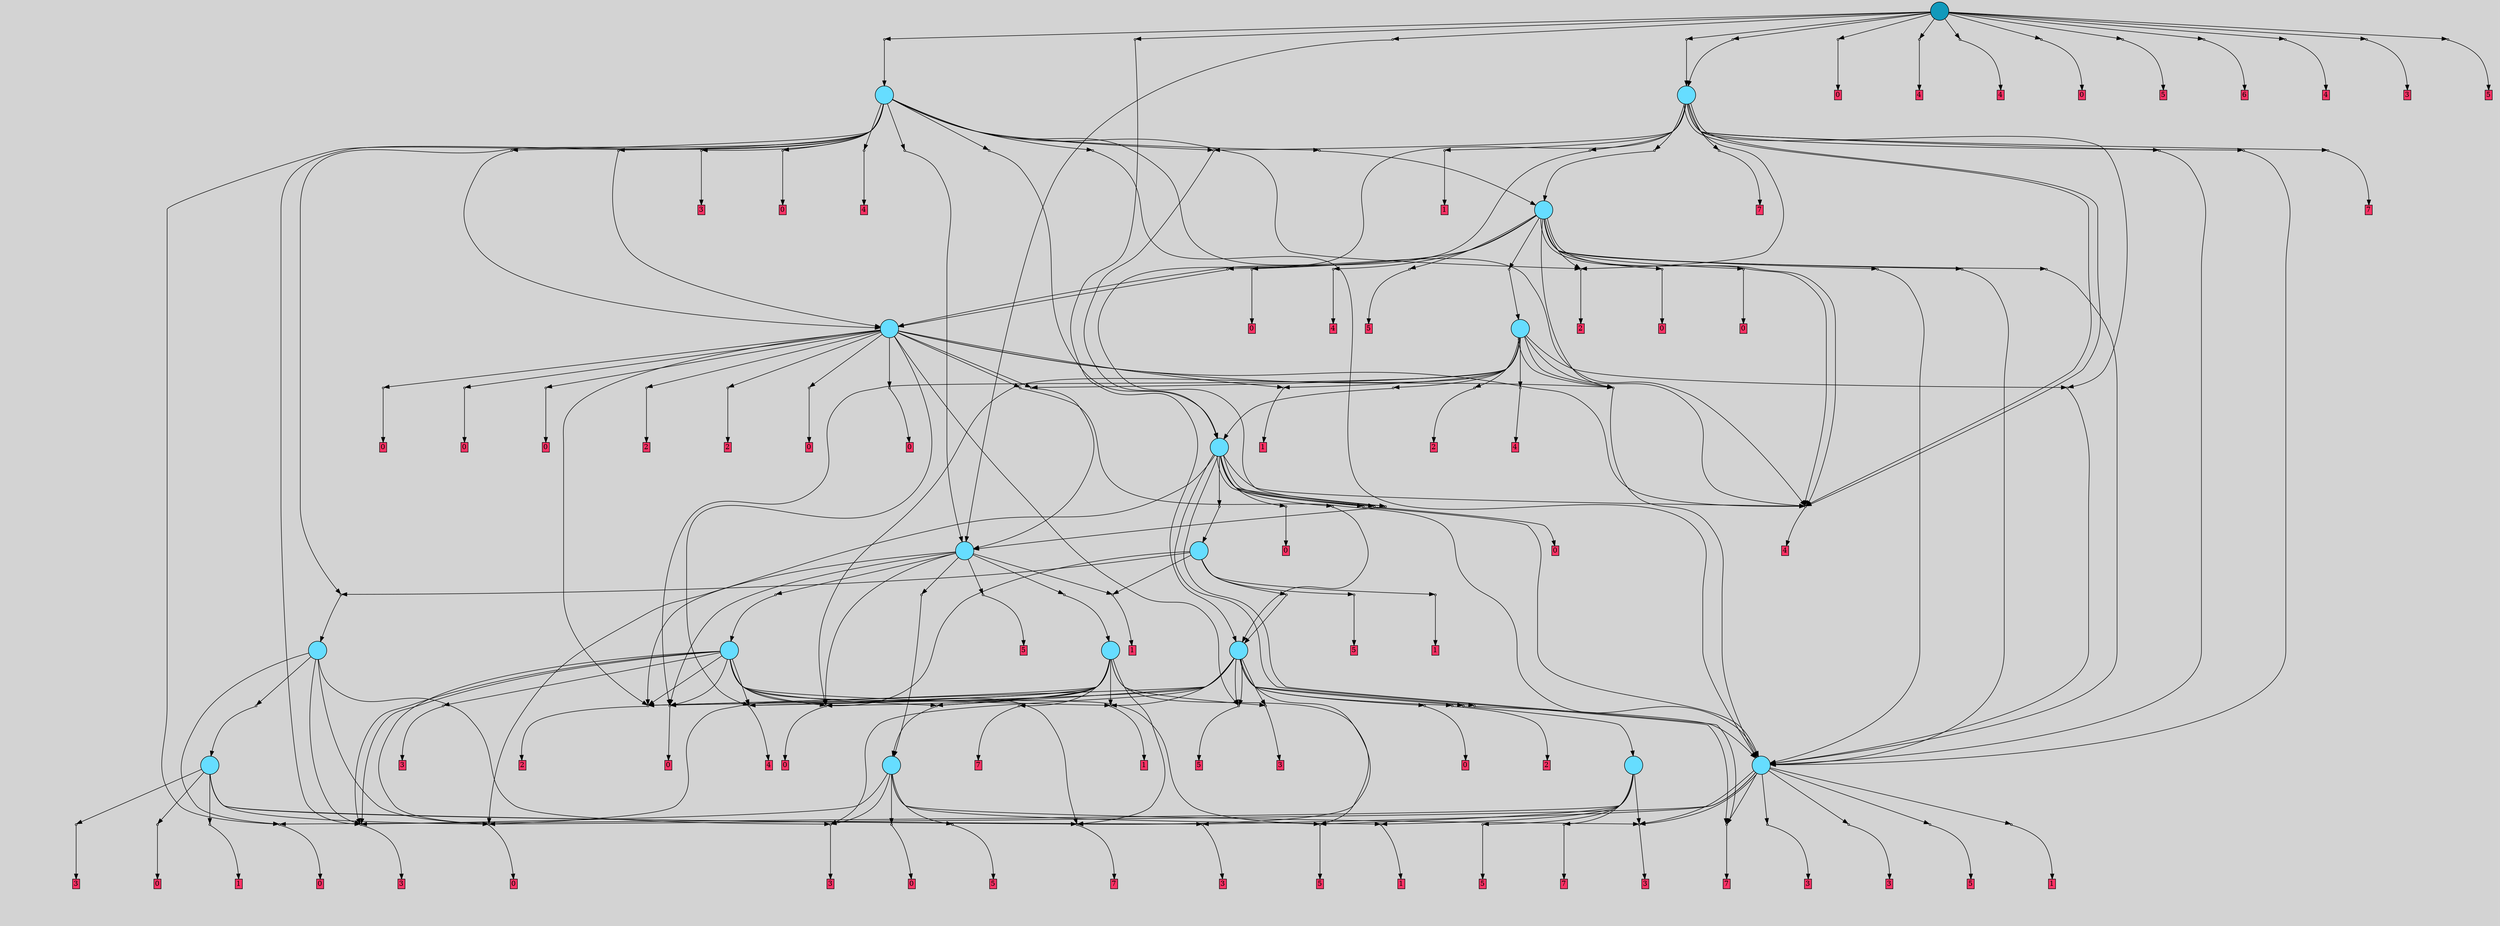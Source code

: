 // File exported with GEGELATI v1.3.1
// On the 2024-07-13 16:26:08
// With the MARL::MarlTPGGraphDotExporter
digraph{
	graph[pad = "0.212, 0.055" bgcolor = lightgray]
	node[shape=circle style = filled label = ""]
		T7212 [fillcolor="#66ddff"]
		T7218 [fillcolor="#66ddff"]
		T7222 [fillcolor="#66ddff"]
		T7228 [fillcolor="#66ddff"]
		T7237 [fillcolor="#66ddff"]
		T7238 [fillcolor="#66ddff"]
		T7244 [fillcolor="#66ddff"]
		T7245 [fillcolor="#66ddff"]
		T7258 [fillcolor="#66ddff"]
		T7279 [fillcolor="#66ddff"]
		T7359 [fillcolor="#66ddff"]
		T7450 [fillcolor="#66ddff"]
		T7484 [fillcolor="#66ddff"]
		T7624 [fillcolor="#66ddff"]
		T7758 [fillcolor="#66ddff"]
		T7808 [fillcolor="#66ddff"]
		T8063 [fillcolor="#1199bb"]
		P40107 [fillcolor="#cccccc" shape=point] //
		I40107 [shape=box style=invis label="1|6&0|0#1|4&#92;n0|4&3|6#2|5&#92;n2|3&2|0#2|2&#92;n1|2&4|4#1|5&#92;n7|6&2|7#1|2&#92;n3|0&2|0#0|3&#92;n5|7&2|4#1|7&#92;n4|7&1|0#4|6&#92;n5|4&3|6#4|6&#92;n8|1&3|0#1|7&#92;n"]
		P40107 -> I40107[style=invis]
		A30561 [fillcolor="#ff3366" shape=box margin=0.03 width=0 height=0 label="3"]
		T7212 -> P40107 -> A30561
		P40108 [fillcolor="#cccccc" shape=point] //
		I40108 [shape=box style=invis label="5|4&4|7#4|5&#92;n1|0&4|1#3|1&#92;n1|0&3|1#0|5&#92;n1|3&0|1#4|2&#92;n"]
		P40108 -> I40108[style=invis]
		A30562 [fillcolor="#ff3366" shape=box margin=0.03 width=0 height=0 label="1"]
		T7212 -> P40108 -> A30562
		P40109 [fillcolor="#cccccc" shape=point] //
		I40109 [shape=box style=invis label="6|6&0|4#4|4&#92;n3|5&1|7#1|2&#92;n0|7&4|1#4|5&#92;n2|0&2|7#1|6&#92;n"]
		P40109 -> I40109[style=invis]
		A30563 [fillcolor="#ff3366" shape=box margin=0.03 width=0 height=0 label="0"]
		T7212 -> P40109 -> A30563
		P40110 [fillcolor="#cccccc" shape=point] //
		I40110 [shape=box style=invis label="1|6&0|0#1|4&#92;n2|3&2|0#2|2&#92;n1|1&2|1#3|3&#92;n8|1&3|0#1|7&#92;n7|6&2|7#1|2&#92;n3|0&2|0#0|3&#92;n5|7&2|4#1|7&#92;n4|5&1|0#4|6&#92;n5|4&3|6#4|6&#92;n1|2&4|4#1|5&#92;n"]
		P40110 -> I40110[style=invis]
		A30564 [fillcolor="#ff3366" shape=box margin=0.03 width=0 height=0 label="3"]
		T7212 -> P40110 -> A30564
		P40111 [fillcolor="#cccccc" shape=point] //
		I40111 [shape=box style=invis label="7|1&3|4#0|4&#92;n5|0&0|4#0|6&#92;n"]
		P40111 -> I40111[style=invis]
		A30565 [fillcolor="#ff3366" shape=box margin=0.03 width=0 height=0 label="5"]
		T7212 -> P40111 -> A30565
		P40112 [fillcolor="#cccccc" shape=point] //
		I40112 [shape=box style=invis label="2|3&1|3#0|5&#92;n1|0&3|5#1|1&#92;n3|7&4|7#1|3&#92;n6|3&1|7#3|7&#92;n8|3&3|6#4|5&#92;n7|6&0|7#0|5&#92;n6|6&4|1#4|0&#92;n7|0&2|5#2|2&#92;n0|4&1|3#0|0&#92;n"]
		P40112 -> I40112[style=invis]
		A30566 [fillcolor="#ff3366" shape=box margin=0.03 width=0 height=0 label="3"]
		T7212 -> P40112 -> A30566
		P40113 [fillcolor="#cccccc" shape=point] //
		I40113 [shape=box style=invis label="0|5&1|2#4|7&#92;n5|4&4|7#4|5&#92;n1|6&0|1#4|2&#92;n1|0&3|1#0|5&#92;n1|0&4|1#3|1&#92;n"]
		P40113 -> I40113[style=invis]
		A30567 [fillcolor="#ff3366" shape=box margin=0.03 width=0 height=0 label="1"]
		T7218 -> P40113 -> A30567
		P40114 [fillcolor="#cccccc" shape=point] //
		I40114 [shape=box style=invis label="0|7&4|1#1|5&#92;n8|2&3|1#2|7&#92;n6|6&0|4#4|4&#92;n2|0&2|7#3|6&#92;n1|6&3|6#2|0&#92;n0|5&1|7#1|2&#92;n"]
		P40114 -> I40114[style=invis]
		A30568 [fillcolor="#ff3366" shape=box margin=0.03 width=0 height=0 label="0"]
		T7218 -> P40114 -> A30568
		P40115 [fillcolor="#cccccc" shape=point] //
		I40115 [shape=box style=invis label="0|7&4|1#1|5&#92;n8|2&3|1#2|7&#92;n0|5&1|7#1|2&#92;n2|0&2|7#1|6&#92;n6|6&0|4#4|4&#92;n"]
		P40115 -> I40115[style=invis]
		A30569 [fillcolor="#ff3366" shape=box margin=0.03 width=0 height=0 label="0"]
		T7218 -> P40115 -> A30569
		P40116 [fillcolor="#cccccc" shape=point] //
		I40116 [shape=box style=invis label="1|5&1|2#2|4&#92;n4|1&3|7#4|5&#92;n3|4&1|4#1|2&#92;n3|0&3|0#1|5&#92;n4|4&4|6#4|6&#92;n7|0&2|1#3|3&#92;n6|6&0|5#3|4&#92;n8|5&2|3#4|1&#92;n1|6&0|3#1|3&#92;n1|3&1|4#4|5&#92;n"]
		P40116 -> I40116[style=invis]
		A30570 [fillcolor="#ff3366" shape=box margin=0.03 width=0 height=0 label="7"]
		T7218 -> P40116 -> A30570
		P40117 [fillcolor="#cccccc" shape=point] //
		I40117 [shape=box style=invis label="0|4&2|6#2|5&#92;n4|7&1|0#4|6&#92;n2|3&2|0#2|2&#92;n1|2&4|1#1|5&#92;n2|0&2|5#4|6&#92;n7|6&2|7#1|7&#92;n8|7&4|6#1|1&#92;n5|7&4|4#1|7&#92;n5|4&3|6#4|6&#92;n6|1&3|0#1|7&#92;n"]
		P40117 -> I40117[style=invis]
		A30571 [fillcolor="#ff3366" shape=box margin=0.03 width=0 height=0 label="3"]
		T7218 -> P40117 -> A30571
		P40118 [fillcolor="#cccccc" shape=point] //
		I40118 [shape=box style=invis label="7|5&1|0#1|5&#92;n5|7&2|2#1|4&#92;n7|7&4|7#2|6&#92;n4|6&2|1#4|1&#92;n0|6&2|1#3|4&#92;n0|5&2|5#3|2&#92;n0|5&0|7#1|7&#92;n8|3&1|0#3|4&#92;n"]
		P40118 -> I40118[style=invis]
		A30572 [fillcolor="#ff3366" shape=box margin=0.03 width=0 height=0 label="3"]
		T7218 -> P40118 -> A30572
		T7222 -> P40112
		P40119 [fillcolor="#cccccc" shape=point] //
		I40119 [shape=box style=invis label="0|0&0|3#4|2&#92;n2|3&0|0#3|4&#92;n5|1&2|4#1|3&#92;n"]
		P40119 -> I40119[style=invis]
		A30573 [fillcolor="#ff3366" shape=box margin=0.03 width=0 height=0 label="5"]
		T7222 -> P40119 -> A30573
		P40120 [fillcolor="#cccccc" shape=point] //
		I40120 [shape=box style=invis label="5|0&0|5#0|6&#92;n8|2&2|4#1|0&#92;n7|1&3|4#0|4&#92;n"]
		P40120 -> I40120[style=invis]
		A30574 [fillcolor="#ff3366" shape=box margin=0.03 width=0 height=0 label="5"]
		T7222 -> P40120 -> A30574
		P40121 [fillcolor="#cccccc" shape=point] //
		I40121 [shape=box style=invis label="0|7&4|1#1|5&#92;n8|2&3|1#2|7&#92;n7|5&1|7#1|2&#92;n6|6&0|4#4|4&#92;n2|0&2|7#1|6&#92;n"]
		P40121 -> I40121[style=invis]
		A30575 [fillcolor="#ff3366" shape=box margin=0.03 width=0 height=0 label="0"]
		T7222 -> P40121 -> A30575
		T7222 -> P40108
		P40122 [fillcolor="#cccccc" shape=point] //
		I40122 [shape=box style=invis label="5|7&0|1#1|0&#92;n6|0&2|3#4|7&#92;n8|0&2|2#0|7&#92;n5|0&1|5#0|5&#92;n8|3&2|1#2|5&#92;n"]
		P40122 -> I40122[style=invis]
		A30576 [fillcolor="#ff3366" shape=box margin=0.03 width=0 height=0 label="7"]
		T7222 -> P40122 -> A30576
		P40123 [fillcolor="#cccccc" shape=point] //
		I40123 [shape=box style=invis label="1|0&3|1#0|5&#92;n1|0&4|1#3|6&#92;n"]
		P40123 -> I40123[style=invis]
		T7228 -> P40123 -> T7218
		T7228 -> P40107
		T7228 -> P40110
		T7228 -> P40115
		T7228 -> P40121
		P40124 [fillcolor="#cccccc" shape=point] //
		I40124 [shape=box style=invis label="1|5&1|2#2|4&#92;n4|1&3|7#4|5&#92;n6|6&0|5#3|4&#92;n3|0&3|0#1|5&#92;n4|4&4|6#4|6&#92;n7|0&2|1#3|3&#92;n3|4&1|4#1|2&#92;n8|5&2|3#4|1&#92;n1|7&0|3#1|3&#92;n1|3&1|4#4|5&#92;n"]
		P40124 -> I40124[style=invis]
		A30577 [fillcolor="#ff3366" shape=box margin=0.03 width=0 height=0 label="7"]
		T7237 -> P40124 -> A30577
		P40125 [fillcolor="#cccccc" shape=point] //
		I40125 [shape=box style=invis label="1|0&4|1#3|0&#92;n1|5&1|5#3|5&#92;n4|6&3|7#3|7&#92;n1|0&3|1#0|5&#92;n5|4&4|7#4|5&#92;n0|5&1|2#4|7&#92;n"]
		P40125 -> I40125[style=invis]
		A30578 [fillcolor="#ff3366" shape=box margin=0.03 width=0 height=0 label="1"]
		T7237 -> P40125 -> A30578
		P40126 [fillcolor="#cccccc" shape=point] //
		I40126 [shape=box style=invis label="0|7&4|1#1|5&#92;n8|2&3|1#2|7&#92;n6|6&0|4#4|4&#92;n1|6&3|6#2|0&#92;n2|0&2|7#3|0&#92;n0|5&1|7#1|2&#92;n"]
		P40126 -> I40126[style=invis]
		A30579 [fillcolor="#ff3366" shape=box margin=0.03 width=0 height=0 label="0"]
		T7237 -> P40126 -> A30579
		P40127 [fillcolor="#cccccc" shape=point] //
		I40127 [shape=box style=invis label="7|2&3|1#2|7&#92;n6|6&0|4#4|4&#92;n6|4&3|4#3|0&#92;n2|6&2|7#1|6&#92;n0|7&4|1#1|5&#92;n"]
		P40127 -> I40127[style=invis]
		A30580 [fillcolor="#ff3366" shape=box margin=0.03 width=0 height=0 label="0"]
		T7237 -> P40127 -> A30580
		P40128 [fillcolor="#cccccc" shape=point] //
		I40128 [shape=box style=invis label="6|0&2|3#4|7&#92;n5|7&0|4#1|0&#92;n8|0&2|2#0|7&#92;n"]
		P40128 -> I40128[style=invis]
		A30581 [fillcolor="#ff3366" shape=box margin=0.03 width=0 height=0 label="4"]
		T7237 -> P40128 -> A30581
		T7237 -> P40116
		P40129 [fillcolor="#cccccc" shape=point] //
		I40129 [shape=box style=invis label="7|6&1|4#1|6&#92;n1|0&3|5#1|1&#92;n3|7&4|7#1|3&#92;n6|3&1|7#3|7&#92;n7|6&0|7#0|7&#92;n8|3&3|6#4|5&#92;n6|6&4|1#4|0&#92;n7|0&2|5#2|2&#92;n0|4&1|3#0|0&#92;n"]
		P40129 -> I40129[style=invis]
		A30582 [fillcolor="#ff3366" shape=box margin=0.03 width=0 height=0 label="3"]
		T7237 -> P40129 -> A30582
		P40130 [fillcolor="#cccccc" shape=point] //
		I40130 [shape=box style=invis label="1|6&0|0#1|4&#92;n3|0&2|0#0|3&#92;n1|1&2|1#3|3&#92;n8|1&3|0#1|7&#92;n7|6&2|7#1|2&#92;n2|3&2|0#2|2&#92;n4|4&1|0#4|6&#92;n5|4&3|6#4|6&#92;n1|2&4|4#1|5&#92;n"]
		P40130 -> I40130[style=invis]
		T7237 -> P40130 -> T7212
		P40131 [fillcolor="#cccccc" shape=point] //
		I40131 [shape=box style=invis label="5|6&3|2#3|6&#92;n2|5&1|5#2|6&#92;n1|6&2|6#1|4&#92;n0|7&0|1#3|6&#92;n2|3&1|7#1|0&#92;n0|6&2|5#1|4&#92;n5|3&3|0#3|2&#92;n1|3&0|7#3|4&#92;n"]
		P40131 -> I40131[style=invis]
		A30583 [fillcolor="#ff3366" shape=box margin=0.03 width=0 height=0 label="2"]
		T7237 -> P40131 -> A30583
		T7237 -> P40115
		T7237 -> P40120
		T7238 -> P40125
		T7238 -> P40126
		T7238 -> P40127
		T7238 -> P40128
		T7238 -> P40116
		T7238 -> P40130
		T7238 -> P40131
		T7238 -> P40115
		T7238 -> P40120
		T7238 -> P40110
		P40132 [fillcolor="#cccccc" shape=point] //
		I40132 [shape=box style=invis label="1|3&3|5#0|3&#92;n4|6&2|1#4|1&#92;n0|5&0|7#4|4&#92;n1|3&0|4#2|7&#92;n5|0&1|5#2|5&#92;n3|3&1|0#1|5&#92;n0|6&2|1#3|4&#92;n0|5&2|5#3|2&#92;n4|1&2|6#1|1&#92;n8|3&1|0#3|4&#92;n"]
		P40132 -> I40132[style=invis]
		A30584 [fillcolor="#ff3366" shape=box margin=0.03 width=0 height=0 label="3"]
		T7238 -> P40132 -> A30584
		T7238 -> P40110
		T7244 -> P40112
		P40133 [fillcolor="#cccccc" shape=point] //
		I40133 [shape=box style=invis label="5|1&2|4#1|3&#92;n0|0&0|3#4|2&#92;n0|1&2|1#4|4&#92;n"]
		P40133 -> I40133[style=invis]
		A30585 [fillcolor="#ff3366" shape=box margin=0.03 width=0 height=0 label="5"]
		T7244 -> P40133 -> A30585
		T7244 -> P40115
		P40134 [fillcolor="#cccccc" shape=point] //
		I40134 [shape=box style=invis label="3|7&1|7#4|2&#92;n2|0&4|5#2|7&#92;n6|1&3|0#0|3&#92;n5|6&2|7#4|1&#92;n4|5&2|7#0|6&#92;n2|3&3|4#4|1&#92;n"]
		P40134 -> I40134[style=invis]
		A30586 [fillcolor="#ff3366" shape=box margin=0.03 width=0 height=0 label="7"]
		T7244 -> P40134 -> A30586
		T7244 -> P40112
		T7244 -> P40117
		P40135 [fillcolor="#cccccc" shape=point] //
		I40135 [shape=box style=invis label="0|5&1|2#4|7&#92;n1|6&0|1#4|2&#92;n5|4&4|7#4|5&#92;n6|0&4|1#3|1&#92;n"]
		P40135 -> I40135[style=invis]
		A30587 [fillcolor="#ff3366" shape=box margin=0.03 width=0 height=0 label="1"]
		T7244 -> P40135 -> A30587
		P40136 [fillcolor="#cccccc" shape=point] //
		I40136 [shape=box style=invis label="7|5&1|0#1|5&#92;n8|3&1|0#3|4&#92;n7|7&4|7#2|6&#92;n4|6&2|1#4|1&#92;n0|6&2|1#3|4&#92;n0|5&2|5#3|2&#92;n0|5&0|7#1|7&#92;n5|0&2|2#1|4&#92;n"]
		P40136 -> I40136[style=invis]
		A30588 [fillcolor="#ff3366" shape=box margin=0.03 width=0 height=0 label="3"]
		T7244 -> P40136 -> A30588
		P40137 [fillcolor="#cccccc" shape=point] //
		I40137 [shape=box style=invis label="6|6&4|1#4|2&#92;n1|0&3|5#1|1&#92;n3|7&4|7#1|3&#92;n6|3&1|7#3|7&#92;n8|3&3|6#4|5&#92;n7|6&0|7#0|5&#92;n2|3&1|3#0|5&#92;n7|0&2|5#2|2&#92;n0|4&1|3#0|0&#92;n"]
		P40137 -> I40137[style=invis]
		A30589 [fillcolor="#ff3366" shape=box margin=0.03 width=0 height=0 label="3"]
		T7244 -> P40137 -> A30589
		T7245 -> P40125
		P40138 [fillcolor="#cccccc" shape=point] //
		I40138 [shape=box style=invis label="5|0&3|5#0|2&#92;n6|0&2|6#3|3&#92;n"]
		P40138 -> I40138[style=invis]
		A30590 [fillcolor="#ff3366" shape=box margin=0.03 width=0 height=0 label="0"]
		T7245 -> P40138 -> A30590
		T7245 -> P40128
		T7245 -> P40116
		T7245 -> P40129
		T7245 -> P40130
		P40139 [fillcolor="#cccccc" shape=point] //
		I40139 [shape=box style=invis label="5|6&3|2#3|6&#92;n2|5&1|5#2|6&#92;n2|3&1|7#1|0&#92;n0|7&0|1#3|6&#92;n1|6&2|6#1|4&#92;n0|6&2|5#1|4&#92;n1|7&0|7#3|4&#92;n"]
		P40139 -> I40139[style=invis]
		A30591 [fillcolor="#ff3366" shape=box margin=0.03 width=0 height=0 label="2"]
		T7245 -> P40139 -> A30591
		P40140 [fillcolor="#cccccc" shape=point] //
		I40140 [shape=box style=invis label="2|0&2|7#1|6&#92;n0|5&1|7#1|2&#92;n8|3&3|1#2|7&#92;n6|6&0|4#4|4&#92;n"]
		P40140 -> I40140[style=invis]
		T7245 -> P40140 -> T7244
		P40141 [fillcolor="#cccccc" shape=point] //
		I40141 [shape=box style=invis label="7|0&3|4#0|4&#92;n5|0&0|5#0|6&#92;n"]
		P40141 -> I40141[style=invis]
		A30592 [fillcolor="#ff3366" shape=box margin=0.03 width=0 height=0 label="5"]
		T7245 -> P40141 -> A30592
		P40142 [fillcolor="#cccccc" shape=point] //
		I40142 [shape=box style=invis label="1|0&4|1#3|1&#92;n5|4&4|7#2|5&#92;n1|0&3|1#0|5&#92;n0|3&0|2#0|3&#92;n1|3&0|1#4|2&#92;n"]
		P40142 -> I40142[style=invis]
		T7245 -> P40142 -> T7222
		T7245 -> P40131
		T7245 -> P40107
		T7245 -> P40141
		T7258 -> P40126
		T7258 -> P40127
		P40143 [fillcolor="#cccccc" shape=point] //
		I40143 [shape=box style=invis label="5|7&0|4#1|0&#92;n6|0&2|3#4|7&#92;n8|0&2|0#0|7&#92;n"]
		P40143 -> I40143[style=invis]
		T7258 -> P40143 -> T7237
		P40144 [fillcolor="#cccccc" shape=point] //
		I40144 [shape=box style=invis label="1|6&0|0#1|4&#92;n3|0&2|0#0|3&#92;n1|1&2|1#3|3&#92;n7|6&2|7#1|2&#92;n8|1&3|0#1|7&#92;n2|3&2|0#2|2&#92;n4|4&1|0#4|6&#92;n6|4&3|6#4|6&#92;n1|2&4|4#1|5&#92;n"]
		P40144 -> I40144[style=invis]
		T7258 -> P40144 -> T7212
		P40145 [fillcolor="#cccccc" shape=point] //
		I40145 [shape=box style=invis label="4|2&2|4#1|0&#92;n5|0&0|5#0|6&#92;n"]
		P40145 -> I40145[style=invis]
		A30593 [fillcolor="#ff3366" shape=box margin=0.03 width=0 height=0 label="5"]
		T7258 -> P40145 -> A30593
		P40146 [fillcolor="#cccccc" shape=point] //
		I40146 [shape=box style=invis label="0|4&1|2#4|7&#92;n5|4&4|7#4|5&#92;n1|6&0|1#4|2&#92;n6|0&4|1#3|1&#92;n"]
		P40146 -> I40146[style=invis]
		A30594 [fillcolor="#ff3366" shape=box margin=0.03 width=0 height=0 label="1"]
		T7258 -> P40146 -> A30594
		P40147 [fillcolor="#cccccc" shape=point] //
		I40147 [shape=box style=invis label="7|1&4|2#0|0&#92;n5|7&0|1#1|0&#92;n6|0&2|3#4|7&#92;n8|0&2|2#0|7&#92;n8|2&2|1#2|5&#92;n"]
		P40147 -> I40147[style=invis]
		T7258 -> P40147 -> T7238
		T7258 -> P40131
		T7279 -> P40146
		P40148 [fillcolor="#cccccc" shape=point] //
		I40148 [shape=box style=invis label="7|0&2|7#1|0&#92;n7|1&3|1#2|1&#92;n2|1&1|6#1|5&#92;n"]
		P40148 -> I40148[style=invis]
		T7279 -> P40148 -> T7228
		T7279 -> P40127
		P40149 [fillcolor="#cccccc" shape=point] //
		I40149 [shape=box style=invis label="5|3&0|5#0|6&#92;n"]
		P40149 -> I40149[style=invis]
		A30595 [fillcolor="#ff3366" shape=box margin=0.03 width=0 height=0 label="5"]
		T7279 -> P40149 -> A30595
		P40150 [fillcolor="#cccccc" shape=point] //
		I40150 [shape=box style=invis label="2|3&4|3#4|5&#92;n0|5&1|2#4|6&#92;n6|5&2|2#4|1&#92;n1|6&0|1#4|2&#92;n6|0&4|1#0|1&#92;n"]
		P40150 -> I40150[style=invis]
		A30596 [fillcolor="#ff3366" shape=box margin=0.03 width=0 height=0 label="1"]
		T7279 -> P40150 -> A30596
		P40151 [fillcolor="#cccccc" shape=point] //
		I40151 [shape=box style=invis label="2|1&2|7#1|4&#92;n7|2&3|1#2|7&#92;n6|4&3|4#3|0&#92;n2|6&4|7#1|6&#92;n0|7&4|1#4|5&#92;n0|0&4|2#3|7&#92;n"]
		P40151 -> I40151[style=invis]
		T7279 -> P40151 -> T7245
		P40152 [fillcolor="#cccccc" shape=point] //
		I40152 [shape=box style=invis label="2|6&4|7#4|6&#92;n0|6&4|1#4|5&#92;n6|4&3|4#3|0&#92;n0|4&3|1#2|6&#92;n7|2&3|1#2|7&#92;n0|0&4|2#3|3&#92;n"]
		P40152 -> I40152[style=invis]
		T7359 -> P40152 -> T7245
		P40153 [fillcolor="#cccccc" shape=point] //
		I40153 [shape=box style=invis label="5|7&2|4#1|0&#92;n6|0&2|3#4|7&#92;n8|0&2|2#0|7&#92;n"]
		P40153 -> I40153[style=invis]
		A30597 [fillcolor="#ff3366" shape=box margin=0.03 width=0 height=0 label="4"]
		T7359 -> P40153 -> A30597
		P40154 [fillcolor="#cccccc" shape=point] //
		I40154 [shape=box style=invis label="8|2&2|4#1|0&#92;n6|4&2|5#1|3&#92;n5|0&3|4#1|6&#92;n6|0&4|5#4|3&#92;n"]
		P40154 -> I40154[style=invis]
		T7359 -> P40154 -> T7279
		P40155 [fillcolor="#cccccc" shape=point] //
		I40155 [shape=box style=invis label="5|1&2|7#2|6&#92;n7|0&2|1#3|4&#92;n6|2&3|6#2|4&#92;n"]
		P40155 -> I40155[style=invis]
		A30598 [fillcolor="#ff3366" shape=box margin=0.03 width=0 height=0 label="0"]
		T7359 -> P40155 -> A30598
		T7359 -> P40134
		P40156 [fillcolor="#cccccc" shape=point] //
		I40156 [shape=box style=invis label="6|0&2|3#4|7&#92;n8|0&2|2#2|2&#92;n5|0&0|5#0|5&#92;n2|0&4|5#3|4&#92;n5|7&0|1#1|0&#92;n"]
		P40156 -> I40156[style=invis]
		T7359 -> P40156 -> T7258
		P40157 [fillcolor="#cccccc" shape=point] //
		I40157 [shape=box style=invis label="8|3&3|1#2|7&#92;n4|0&2|2#2|7&#92;n7|3&1|7#0|2&#92;n8|0&2|4#1|4&#92;n"]
		P40157 -> I40157[style=invis]
		T7359 -> P40157 -> T7244
		T7359 -> P40134
		P40158 [fillcolor="#cccccc" shape=point] //
		I40158 [shape=box style=invis label="1|6&3|6#2|7&#92;n1|3&4|3#3|0&#92;n8|6&2|7#1|5&#92;n8|2&2|0#2|7&#92;n6|0&4|7#2|6&#92;n2|0&2|7#0|0&#92;n"]
		P40158 -> I40158[style=invis]
		A30599 [fillcolor="#ff3366" shape=box margin=0.03 width=0 height=0 label="0"]
		T7359 -> P40158 -> A30599
		T7359 -> P40115
		T7359 -> P40155
		P40159 [fillcolor="#cccccc" shape=point] //
		I40159 [shape=box style=invis label="5|0&0|5#2|5&#92;n7|5&0|0#1|6&#92;n2|0&4|5#4|4&#92;n6|0&2|3#4|7&#92;n5|7&0|1#1|0&#92;n8|0&2|2#0|2&#92;n1|0&4|6#2|0&#92;n"]
		P40159 -> I40159[style=invis]
		A30600 [fillcolor="#ff3366" shape=box margin=0.03 width=0 height=0 label="2"]
		T7450 -> P40159 -> A30600
		P40160 [fillcolor="#cccccc" shape=point] //
		I40160 [shape=box style=invis label="2|3&4|4#2|1&#92;n2|6&4|7#0|6&#92;n0|0&4|3#2|7&#92;n2|1&2|7#1|4&#92;n6|6&3|4#3|0&#92;n"]
		P40160 -> I40160[style=invis]
		T7450 -> P40160 -> T7244
		P40161 [fillcolor="#cccccc" shape=point] //
		I40161 [shape=box style=invis label="5|6&3|2#3|6&#92;n2|3&1|5#2|6&#92;n8|6&3|1#3|6&#92;n4|0&1|2#0|2&#92;n1|6&2|6#1|4&#92;n2|3&1|7#1|0&#92;n0|6&2|5#1|4&#92;n1|3&0|7#3|4&#92;n0|7&0|1#3|6&#92;n6|5&0|5#0|3&#92;n"]
		P40161 -> I40161[style=invis]
		A30601 [fillcolor="#ff3366" shape=box margin=0.03 width=0 height=0 label="2"]
		T7450 -> P40161 -> A30601
		T7450 -> P40128
		P40162 [fillcolor="#cccccc" shape=point] //
		I40162 [shape=box style=invis label="2|4&2|1#1|6&#92;n6|1&4|3#2|4&#92;n5|5&4|3#3|7&#92;n6|0&4|3#3|0&#92;n8|6&3|1#2|1&#92;n"]
		P40162 -> I40162[style=invis]
		A30602 [fillcolor="#ff3366" shape=box margin=0.03 width=0 height=0 label="1"]
		T7450 -> P40162 -> A30602
		P40163 [fillcolor="#cccccc" shape=point] //
		I40163 [shape=box style=invis label="6|0&2|3#4|7&#92;n8|0&2|2#2|2&#92;n5|0&0|5#0|5&#92;n5|7&0|1#1|0&#92;n2|0&4|5#3|4&#92;n3|3&2|4#1|4&#92;n"]
		P40163 -> I40163[style=invis]
		T7450 -> P40163 -> T7258
		P40164 [fillcolor="#cccccc" shape=point] //
		I40164 [shape=box style=invis label="1|2&2|7#1|6&#92;n4|0&3|4#3|0&#92;n1|2&2|4#2|7&#92;n1|6&0|6#4|3&#92;n8|4&0|6#1|7&#92;n"]
		P40164 -> I40164[style=invis]
		A30603 [fillcolor="#ff3366" shape=box margin=0.03 width=0 height=0 label="0"]
		T7450 -> P40164 -> A30603
		P40165 [fillcolor="#cccccc" shape=point] //
		I40165 [shape=box style=invis label="5|1&2|7#2|6&#92;n7|0&2|7#3|4&#92;n8|2&3|6#2|4&#92;n"]
		P40165 -> I40165[style=invis]
		A30604 [fillcolor="#ff3366" shape=box margin=0.03 width=0 height=0 label="0"]
		T7450 -> P40165 -> A30604
		T7450 -> P40153
		T7450 -> P40141
		P40166 [fillcolor="#cccccc" shape=point] //
		I40166 [shape=box style=invis label="2|0&4|7#2|6&#92;n8|3&3|1#2|7&#92;n"]
		P40166 -> I40166[style=invis]
		T7450 -> P40166 -> T7244
		P40167 [fillcolor="#cccccc" shape=point] //
		I40167 [shape=box style=invis label="1|6&2|7#1|6&#92;n4|0&3|4#3|0&#92;n1|2&2|4#2|7&#92;n8|4&0|6#1|7&#92;n1|6&0|6#4|3&#92;n"]
		P40167 -> I40167[style=invis]
		A30605 [fillcolor="#ff3366" shape=box margin=0.03 width=0 height=0 label="0"]
		T7450 -> P40167 -> A30605
		P40168 [fillcolor="#cccccc" shape=point] //
		I40168 [shape=box style=invis label="4|6&4|1#0|3&#92;n5|1&2|0#2|6&#92;n7|0&2|1#3|4&#92;n6|2&3|6#2|4&#92;n"]
		P40168 -> I40168[style=invis]
		A30606 [fillcolor="#ff3366" shape=box margin=0.03 width=0 height=0 label="0"]
		T7450 -> P40168 -> A30606
		P40169 [fillcolor="#cccccc" shape=point] //
		I40169 [shape=box style=invis label="6|1&2|6#4|0&#92;n1|6&2|7#1|6&#92;n4|0&3|4#3|6&#92;n1|6&0|6#4|3&#92;n8|4&0|6#1|7&#92;n"]
		P40169 -> I40169[style=invis]
		A30607 [fillcolor="#ff3366" shape=box margin=0.03 width=0 height=0 label="0"]
		T7450 -> P40169 -> A30607
		T7450 -> P40131
		P40170 [fillcolor="#cccccc" shape=point] //
		I40170 [shape=box style=invis label="7|5&0|0#1|6&#92;n2|0&4|5#4|4&#92;n6|0&2|3#4|7&#92;n7|5&2|5#3|0&#92;n8|0&2|2#0|2&#92;n5|7&3|1#1|0&#92;n1|0&4|6#2|0&#92;n"]
		P40170 -> I40170[style=invis]
		A30608 [fillcolor="#ff3366" shape=box margin=0.03 width=0 height=0 label="2"]
		T7484 -> P40170 -> A30608
		P40171 [fillcolor="#cccccc" shape=point] //
		I40171 [shape=box style=invis label="0|5&2|2#2|3&#92;n2|3&4|4#2|1&#92;n3|6&4|7#0|6&#92;n2|1&2|7#1|4&#92;n0|0&4|3#2|7&#92;n"]
		P40171 -> I40171[style=invis]
		T7484 -> P40171 -> T7244
		T7484 -> P40162
		T7484 -> P40163
		T7484 -> P40153
		T7484 -> P40166
		T7484 -> P40127
		T7484 -> P40166
		P40172 [fillcolor="#cccccc" shape=point] //
		I40172 [shape=box style=invis label="8|0&2|2#0|7&#92;n6|0&4|3#4|7&#92;n5|7&2|4#1|0&#92;n"]
		P40172 -> I40172[style=invis]
		A30609 [fillcolor="#ff3366" shape=box margin=0.03 width=0 height=0 label="4"]
		T7484 -> P40172 -> A30609
		P40173 [fillcolor="#cccccc" shape=point] //
		I40173 [shape=box style=invis label="0|3&4|7#1|4&#92;n6|0&1|1#1|2&#92;n7|5&4|1#0|3&#92;n7|5&0|2#2|1&#92;n"]
		P40173 -> I40173[style=invis]
		T7484 -> P40173 -> T7359
		T7484 -> P40126
		P40174 [fillcolor="#cccccc" shape=point] //
		I40174 [shape=box style=invis label="3|0&2|0#4|1&#92;n5|1&2|7#2|6&#92;n8|2&0|4#3|3&#92;n6|1&0|7#0|6&#92;n8|5&1|6#2|1&#92;n2|7&1|0#1|3&#92;n4|6&3|1#4|1&#92;n8|1&2|0#2|4&#92;n8|7&3|6#3|4&#92;n4|5&4|3#3|4&#92;n"]
		P40174 -> I40174[style=invis]
		A30610 [fillcolor="#ff3366" shape=box margin=0.03 width=0 height=0 label="5"]
		T7624 -> P40174 -> A30610
		P40175 [fillcolor="#cccccc" shape=point] //
		I40175 [shape=box style=invis label="0|5&3|1#2|3&#92;n0|6&3|2#2|7&#92;n8|0&3|6#2|7&#92;n0|1&2|1#4|6&#92;n0|5&3|0#1|2&#92;n3|6&4|3#2|3&#92;n8|5&1|5#4|2&#92;n8|6&3|7#1|0&#92;n4|3&4|1#4|2&#92;n8|3&0|1#3|2&#92;n"]
		P40175 -> I40175[style=invis]
		T7624 -> P40175 -> T7450
		P40176 [fillcolor="#cccccc" shape=point] //
		I40176 [shape=box style=invis label="1|0&0|7#4|6&#92;n6|3&1|1#1|6&#92;n4|3&3|6#2|7&#92;n1|6&2|2#0|4&#92;n2|5&4|3#4|1&#92;n2|6&4|5#0|3&#92;n0|7&0|1#3|6&#92;n0|6&2|5#1|4&#92;n8|4&3|1#4|2&#92;n2|3&1|3#1|0&#92;n"]
		P40176 -> I40176[style=invis]
		A30611 [fillcolor="#ff3366" shape=box margin=0.03 width=0 height=0 label="2"]
		T7624 -> P40176 -> A30611
		P40177 [fillcolor="#cccccc" shape=point] //
		I40177 [shape=box style=invis label="5|0&0|5#2|5&#92;n6|0&2|3#4|7&#92;n2|0&4|5#4|4&#92;n2|5&0|0#1|6&#92;n8|5&3|1#1|3&#92;n4|1&0|6#0|2&#92;n8|0&4|1#0|2&#92;n1|0&4|6#2|0&#92;n"]
		P40177 -> I40177[style=invis]
		T7624 -> P40177 -> T7484
		T7624 -> P40166
		T7624 -> P40153
		P40178 [fillcolor="#cccccc" shape=point] //
		I40178 [shape=box style=invis label="8|2&3|1#2|7&#92;n0|5&1|7#1|2&#92;n2|0&2|7#1|6&#92;n6|6&2|4#4|4&#92;n"]
		P40178 -> I40178[style=invis]
		A30612 [fillcolor="#ff3366" shape=box margin=0.03 width=0 height=0 label="0"]
		T7624 -> P40178 -> A30612
		P40179 [fillcolor="#cccccc" shape=point] //
		I40179 [shape=box style=invis label="7|5&4|6#1|3&#92;n4|7&3|3#0|6&#92;n4|6&3|1#1|1&#92;n7|0&2|2#3|4&#92;n2|3&0|3#0|1&#92;n1|1&2|7#2|6&#92;n"]
		P40179 -> I40179[style=invis]
		A30613 [fillcolor="#ff3366" shape=box margin=0.03 width=0 height=0 label="0"]
		T7624 -> P40179 -> A30613
		P40180 [fillcolor="#cccccc" shape=point] //
		I40180 [shape=box style=invis label="0|0&2|7#3|7&#92;n3|4&4|0#3|7&#92;n2|1&2|6#1|6&#92;n8|2&3|1#2|7&#92;n0|7&4|1#1|5&#92;n"]
		P40180 -> I40180[style=invis]
		A30614 [fillcolor="#ff3366" shape=box margin=0.03 width=0 height=0 label="0"]
		T7624 -> P40180 -> A30614
		P40181 [fillcolor="#cccccc" shape=point] //
		I40181 [shape=box style=invis label="6|0&1|2#2|2&#92;n7|7&0|1#4|1&#92;n8|3&3|1#2|7&#92;n"]
		P40181 -> I40181[style=invis]
		T7624 -> P40181 -> T7244
		P40182 [fillcolor="#cccccc" shape=point] //
		I40182 [shape=box style=invis label="6|3&0|1#1|7&#92;n8|0&0|4#0|4&#92;n3|1&1|2#2|3&#92;n8|3&0|5#2|6&#92;n"]
		P40182 -> I40182[style=invis]
		T7624 -> P40182 -> T7244
		P40183 [fillcolor="#cccccc" shape=point] //
		I40183 [shape=box style=invis label="4|2&4|7#1|2&#92;n4|0&2|3#4|0&#92;n"]
		P40183 -> I40183[style=invis]
		T7624 -> P40183 -> T7244
		T7624 -> P40153
		P40184 [fillcolor="#cccccc" shape=point] //
		I40184 [shape=box style=invis label="8|5&0|2#1|4&#92;n5|3&0|5#4|0&#92;n3|5&1|4#4|0&#92;n6|0&2|3#4|7&#92;n8|0&2|2#0|7&#92;n2|0&4|1#2|2&#92;n0|7&2|4#3|6&#92;n"]
		P40184 -> I40184[style=invis]
		A30615 [fillcolor="#ff3366" shape=box margin=0.03 width=0 height=0 label="4"]
		T7624 -> P40184 -> A30615
		P40185 [fillcolor="#cccccc" shape=point] //
		I40185 [shape=box style=invis label="2|0&4|5#3|4&#92;n6|0&2|3#4|2&#92;n5|5&3|5#2|6&#92;n6|0&1|7#4|7&#92;n5|0&0|5#0|7&#92;n5|7&0|1#1|0&#92;n"]
		P40185 -> I40185[style=invis]
		T7758 -> P40185 -> T7258
		P40186 [fillcolor="#cccccc" shape=point] //
		I40186 [shape=box style=invis label="2|6&4|7#4|6&#92;n6|4&3|4#3|7&#92;n3|6&4|2#2|0&#92;n3|2&3|7#2|0&#92;n0|0&1|2#3|3&#92;n0|4&3|1#2|5&#92;n"]
		P40186 -> I40186[style=invis]
		T7758 -> P40186 -> T7450
		P40187 [fillcolor="#cccccc" shape=point] //
		I40187 [shape=box style=invis label="5|7&3|4#4|4&#92;n8|0&1|4#2|6&#92;n"]
		P40187 -> I40187[style=invis]
		T7758 -> P40187 -> T7624
		T7758 -> P40153
		P40188 [fillcolor="#cccccc" shape=point] //
		I40188 [shape=box style=invis label="6|0&4|2#3|3&#92;n5|6&4|7#1|1&#92;n0|0&4|2#4|5&#92;n7|3&2|1#4|7&#92;n6|2&4|0#2|6&#92;n"]
		P40188 -> I40188[style=invis]
		T7758 -> P40188 -> T7450
		P40189 [fillcolor="#cccccc" shape=point] //
		I40189 [shape=box style=invis label="6|2&4|1#4|3&#92;n3|1&4|7#3|2&#92;n7|0&4|5#4|0&#92;n3|3&2|3#0|4&#92;n"]
		P40189 -> I40189[style=invis]
		T7758 -> P40189 -> T7244
		P40190 [fillcolor="#cccccc" shape=point] //
		I40190 [shape=box style=invis label="5|0&0|5#2|5&#92;n6|0&2|3#4|7&#92;n1|4&3|7#4|0&#92;n2|5&0|0#1|6&#92;n4|1&0|6#0|2&#92;n3|0&4|1#0|2&#92;n2|0&4|5#4|4&#92;n1|0&4|6#2|0&#92;n"]
		P40190 -> I40190[style=invis]
		T7758 -> P40190 -> T7359
		P40191 [fillcolor="#cccccc" shape=point] //
		I40191 [shape=box style=invis label="7|0&2|3#2|4&#92;n3|6&3|1#4|6&#92;n5|4&1|5#0|3&#92;n"]
		P40191 -> I40191[style=invis]
		A30616 [fillcolor="#ff3366" shape=box margin=0.03 width=0 height=0 label="3"]
		T7758 -> P40191 -> A30616
		T7758 -> P40176
		P40192 [fillcolor="#cccccc" shape=point] //
		I40192 [shape=box style=invis label="2|0&4|5#4|4&#92;n1|4&3|3#4|0&#92;n1|0&4|6#2|0&#92;n3|0&4|1#0|2&#92;n8|3&0|6#0|2&#92;n6|0&0|3#4|7&#92;n2|1&0|0#1|6&#92;n5|0&3|5#2|5&#92;n4|0&1|7#2|2&#92;n6|5&0|7#4|4&#92;n"]
		P40192 -> I40192[style=invis]
		T7758 -> P40192 -> T7359
		T7758 -> P40148
		P40193 [fillcolor="#cccccc" shape=point] //
		I40193 [shape=box style=invis label="4|0&3|4#3|0&#92;n1|2&2|7#1|6&#92;n8|4&0|6#1|7&#92;n2|4&0|6#4|3&#92;n1|2&2|4#2|7&#92;n"]
		P40193 -> I40193[style=invis]
		A30617 [fillcolor="#ff3366" shape=box margin=0.03 width=0 height=0 label="0"]
		T7758 -> P40193 -> A30617
		T7758 -> P40110
		T7758 -> P40121
		P40194 [fillcolor="#cccccc" shape=point] //
		I40194 [shape=box style=invis label="4|0&2|6#4|2&#92;n7|0&1|4#2|6&#92;n"]
		P40194 -> I40194[style=invis]
		A30618 [fillcolor="#ff3366" shape=box margin=0.03 width=0 height=0 label="4"]
		T7758 -> P40194 -> A30618
		P40195 [fillcolor="#cccccc" shape=point] //
		I40195 [shape=box style=invis label="6|0&4|2#3|7&#92;n8|5&4|0#0|2&#92;n7|3&2|1#4|7&#92;n6|2&4|0#2|6&#92;n5|6&4|7#1|6&#92;n3|1&0|5#0|1&#92;n"]
		P40195 -> I40195[style=invis]
		T7808 -> P40195 -> T7450
		P40196 [fillcolor="#cccccc" shape=point] //
		I40196 [shape=box style=invis label="3|3&2|3#0|4&#92;n6|2&4|1#4|3&#92;n7|0&4|5#4|0&#92;n0|4&2|2#0|6&#92;n"]
		P40196 -> I40196[style=invis]
		T7808 -> P40196 -> T7244
		T7808 -> P40176
		T7808 -> P40190
		P40197 [fillcolor="#cccccc" shape=point] //
		I40197 [shape=box style=invis label="0|5&2|2#2|3&#92;n3|6&4|5#0|6&#92;n0|0&4|3#2|7&#92;n2|1&2|7#1|4&#92;n"]
		P40197 -> I40197[style=invis]
		T7808 -> P40197 -> T7244
		T7808 -> P40156
		T7808 -> P40153
		P40198 [fillcolor="#cccccc" shape=point] //
		I40198 [shape=box style=invis label="0|1&3|0#0|7&#92;n2|0&4|1#1|7&#92;n2|2&0|7#0|5&#92;n6|6&0|7#4|3&#92;n5|7&2|2#2|0&#92;n6|2&2|4#4|7&#92;n"]
		P40198 -> I40198[style=invis]
		T7808 -> P40198 -> T7624
		T7808 -> P40153
		P40199 [fillcolor="#cccccc" shape=point] //
		I40199 [shape=box style=invis label="3|7&1|7#4|2&#92;n2|3&0|4#4|1&#92;n2|0&4|5#2|7&#92;n6|1&3|0#0|3&#92;n5|6&2|7#4|1&#92;n5|5&4|0#0|3&#92;n"]
		P40199 -> I40199[style=invis]
		A30619 [fillcolor="#ff3366" shape=box margin=0.03 width=0 height=0 label="7"]
		T7808 -> P40199 -> A30619
		P40200 [fillcolor="#cccccc" shape=point] //
		I40200 [shape=box style=invis label="1|4&2|1#1|6&#92;n4|7&0|2#2|2&#92;n8|6&3|1#2|1&#92;n5|5&4|3#3|7&#92;n6|0&4|3#3|0&#92;n6|1&4|3#2|4&#92;n"]
		P40200 -> I40200[style=invis]
		A30620 [fillcolor="#ff3366" shape=box margin=0.03 width=0 height=0 label="1"]
		T7808 -> P40200 -> A30620
		P40201 [fillcolor="#cccccc" shape=point] //
		I40201 [shape=box style=invis label="1|1&0|1#3|4&#92;n7|0&3|5#3|0&#92;n"]
		P40201 -> I40201[style=invis]
		A30621 [fillcolor="#ff3366" shape=box margin=0.03 width=0 height=0 label="7"]
		T7808 -> P40201 -> A30621
		T7808 -> P40171
		P40202 [fillcolor="#cccccc" shape=point] //
		I40202 [shape=box style=invis label="5|5&1|3#4|3&#92;n0|1&4|0#1|6&#92;n7|6&4|4#2|0&#92;n5|0&1|2#4|5&#92;n1|6&1|3#2|5&#92;n5|7&2|0#3|0&#92;n3|1&4|4#4|0&#92;n1|5&3|3#2|2&#92;n2|5&4|4#2|4&#92;n"]
		P40202 -> I40202[style=invis]
		A30622 [fillcolor="#ff3366" shape=box margin=0.03 width=0 height=0 label="0"]
		T8063 -> P40202 -> A30622
		P40203 [fillcolor="#cccccc" shape=point] //
		I40203 [shape=box style=invis label="1|5&0|6#4|3&#92;n8|0&2|2#0|7&#92;n0|0&2|3#4|5&#92;n"]
		P40203 -> I40203[style=invis]
		A30623 [fillcolor="#ff3366" shape=box margin=0.03 width=0 height=0 label="4"]
		T8063 -> P40203 -> A30623
		P40204 [fillcolor="#cccccc" shape=point] //
		I40204 [shape=box style=invis label="3|6&2|7#4|4&#92;n4|0&2|0#2|0&#92;n"]
		P40204 -> I40204[style=invis]
		A30624 [fillcolor="#ff3366" shape=box margin=0.03 width=0 height=0 label="4"]
		T8063 -> P40204 -> A30624
		P40205 [fillcolor="#cccccc" shape=point] //
		I40205 [shape=box style=invis label="5|2&1|3#2|5&#92;n5|7&1|4#1|4&#92;n2|1&4|7#2|0&#92;n4|7&4|4#4|7&#92;n2|1&1|6#1|5&#92;n7|0&3|7#1|0&#92;n2|0&1|5#4|4&#92;n0|4&2|2#4|7&#92;n"]
		P40205 -> I40205[style=invis]
		T8063 -> P40205 -> T7808
		P40206 [fillcolor="#cccccc" shape=point] //
		I40206 [shape=box style=invis label="5|3&2|3#2|6&#92;n6|6&0|4#4|4&#92;n3|5&1|7#1|2&#92;n6|0&2|7#1|6&#92;n0|7&4|1#4|5&#92;n"]
		P40206 -> I40206[style=invis]
		A30625 [fillcolor="#ff3366" shape=box margin=0.03 width=0 height=0 label="0"]
		T8063 -> P40206 -> A30625
		P40207 [fillcolor="#cccccc" shape=point] //
		I40207 [shape=box style=invis label="1|5&3|2#1|5&#92;n3|0&3|3#0|2&#92;n"]
		P40207 -> I40207[style=invis]
		T8063 -> P40207 -> T7758
		P40208 [fillcolor="#cccccc" shape=point] //
		I40208 [shape=box style=invis label="2|0&3|0#3|5&#92;n8|2&2|4#4|0&#92;n7|1&3|4#0|5&#92;n7|5&3|2#0|1&#92;n"]
		P40208 -> I40208[style=invis]
		A30626 [fillcolor="#ff3366" shape=box margin=0.03 width=0 height=0 label="5"]
		T8063 -> P40208 -> A30626
		P40209 [fillcolor="#cccccc" shape=point] //
		I40209 [shape=box style=invis label="4|7&4|3#0|3&#92;n2|6&0|1#3|5&#92;n8|4&1|3#2|0&#92;n3|2&1|3#1|0&#92;n8|0&2|4#2|7&#92;n7|7&2|3#0|7&#92;n1|2&0|2#1|6&#92;n"]
		P40209 -> I40209[style=invis]
		T8063 -> P40209 -> T7258
		P40210 [fillcolor="#cccccc" shape=point] //
		I40210 [shape=box style=invis label="4|0&2|5#4|4&#92;n5|5&4|0#0|3&#92;n"]
		P40210 -> I40210[style=invis]
		A30627 [fillcolor="#ff3366" shape=box margin=0.03 width=0 height=0 label="6"]
		T8063 -> P40210 -> A30627
		P40211 [fillcolor="#cccccc" shape=point] //
		I40211 [shape=box style=invis label="4|0&2|7#4|2&#92;n3|6&4|1#3|5&#92;n7|0&1|4#2|6&#92;n"]
		P40211 -> I40211[style=invis]
		A30628 [fillcolor="#ff3366" shape=box margin=0.03 width=0 height=0 label="4"]
		T8063 -> P40211 -> A30628
		P40212 [fillcolor="#cccccc" shape=point] //
		I40212 [shape=box style=invis label="5|2&1|4#4|7&#92;n1|0&1|1#0|0&#92;n2|3&0|4#2|0&#92;n1|6&0|2#4|2&#92;n4|4&3|1#0|2&#92;n7|7&2|4#1|4&#92;n1|4&0|0#1|5&#92;n"]
		P40212 -> I40212[style=invis]
		A30629 [fillcolor="#ff3366" shape=box margin=0.03 width=0 height=0 label="3"]
		T8063 -> P40212 -> A30629
		P40213 [fillcolor="#cccccc" shape=point] //
		I40213 [shape=box style=invis label="0|0&2|2#0|2&#92;n3|3&1|5#0|3&#92;n"]
		P40213 -> I40213[style=invis]
		T8063 -> P40213 -> T7245
		P40214 [fillcolor="#cccccc" shape=point] //
		I40214 [shape=box style=invis label="2|0&1|0#3|5&#92;n"]
		P40214 -> I40214[style=invis]
		A30630 [fillcolor="#ff3366" shape=box margin=0.03 width=0 height=0 label="5"]
		T8063 -> P40214 -> A30630
		P40215 [fillcolor="#cccccc" shape=point] //
		I40215 [shape=box style=invis label="5|2&1|3#2|5&#92;n5|7&1|1#1|4&#92;n2|0&1|5#4|4&#92;n2|1&4|7#2|0&#92;n7|0&3|7#1|0&#92;n2|1&1|6#1|5&#92;n2|5&3|4#1|3&#92;n0|4&2|2#4|3&#92;n"]
		P40215 -> I40215[style=invis]
		T8063 -> P40215 -> T7808
		{ rank= same T8063 }
}
